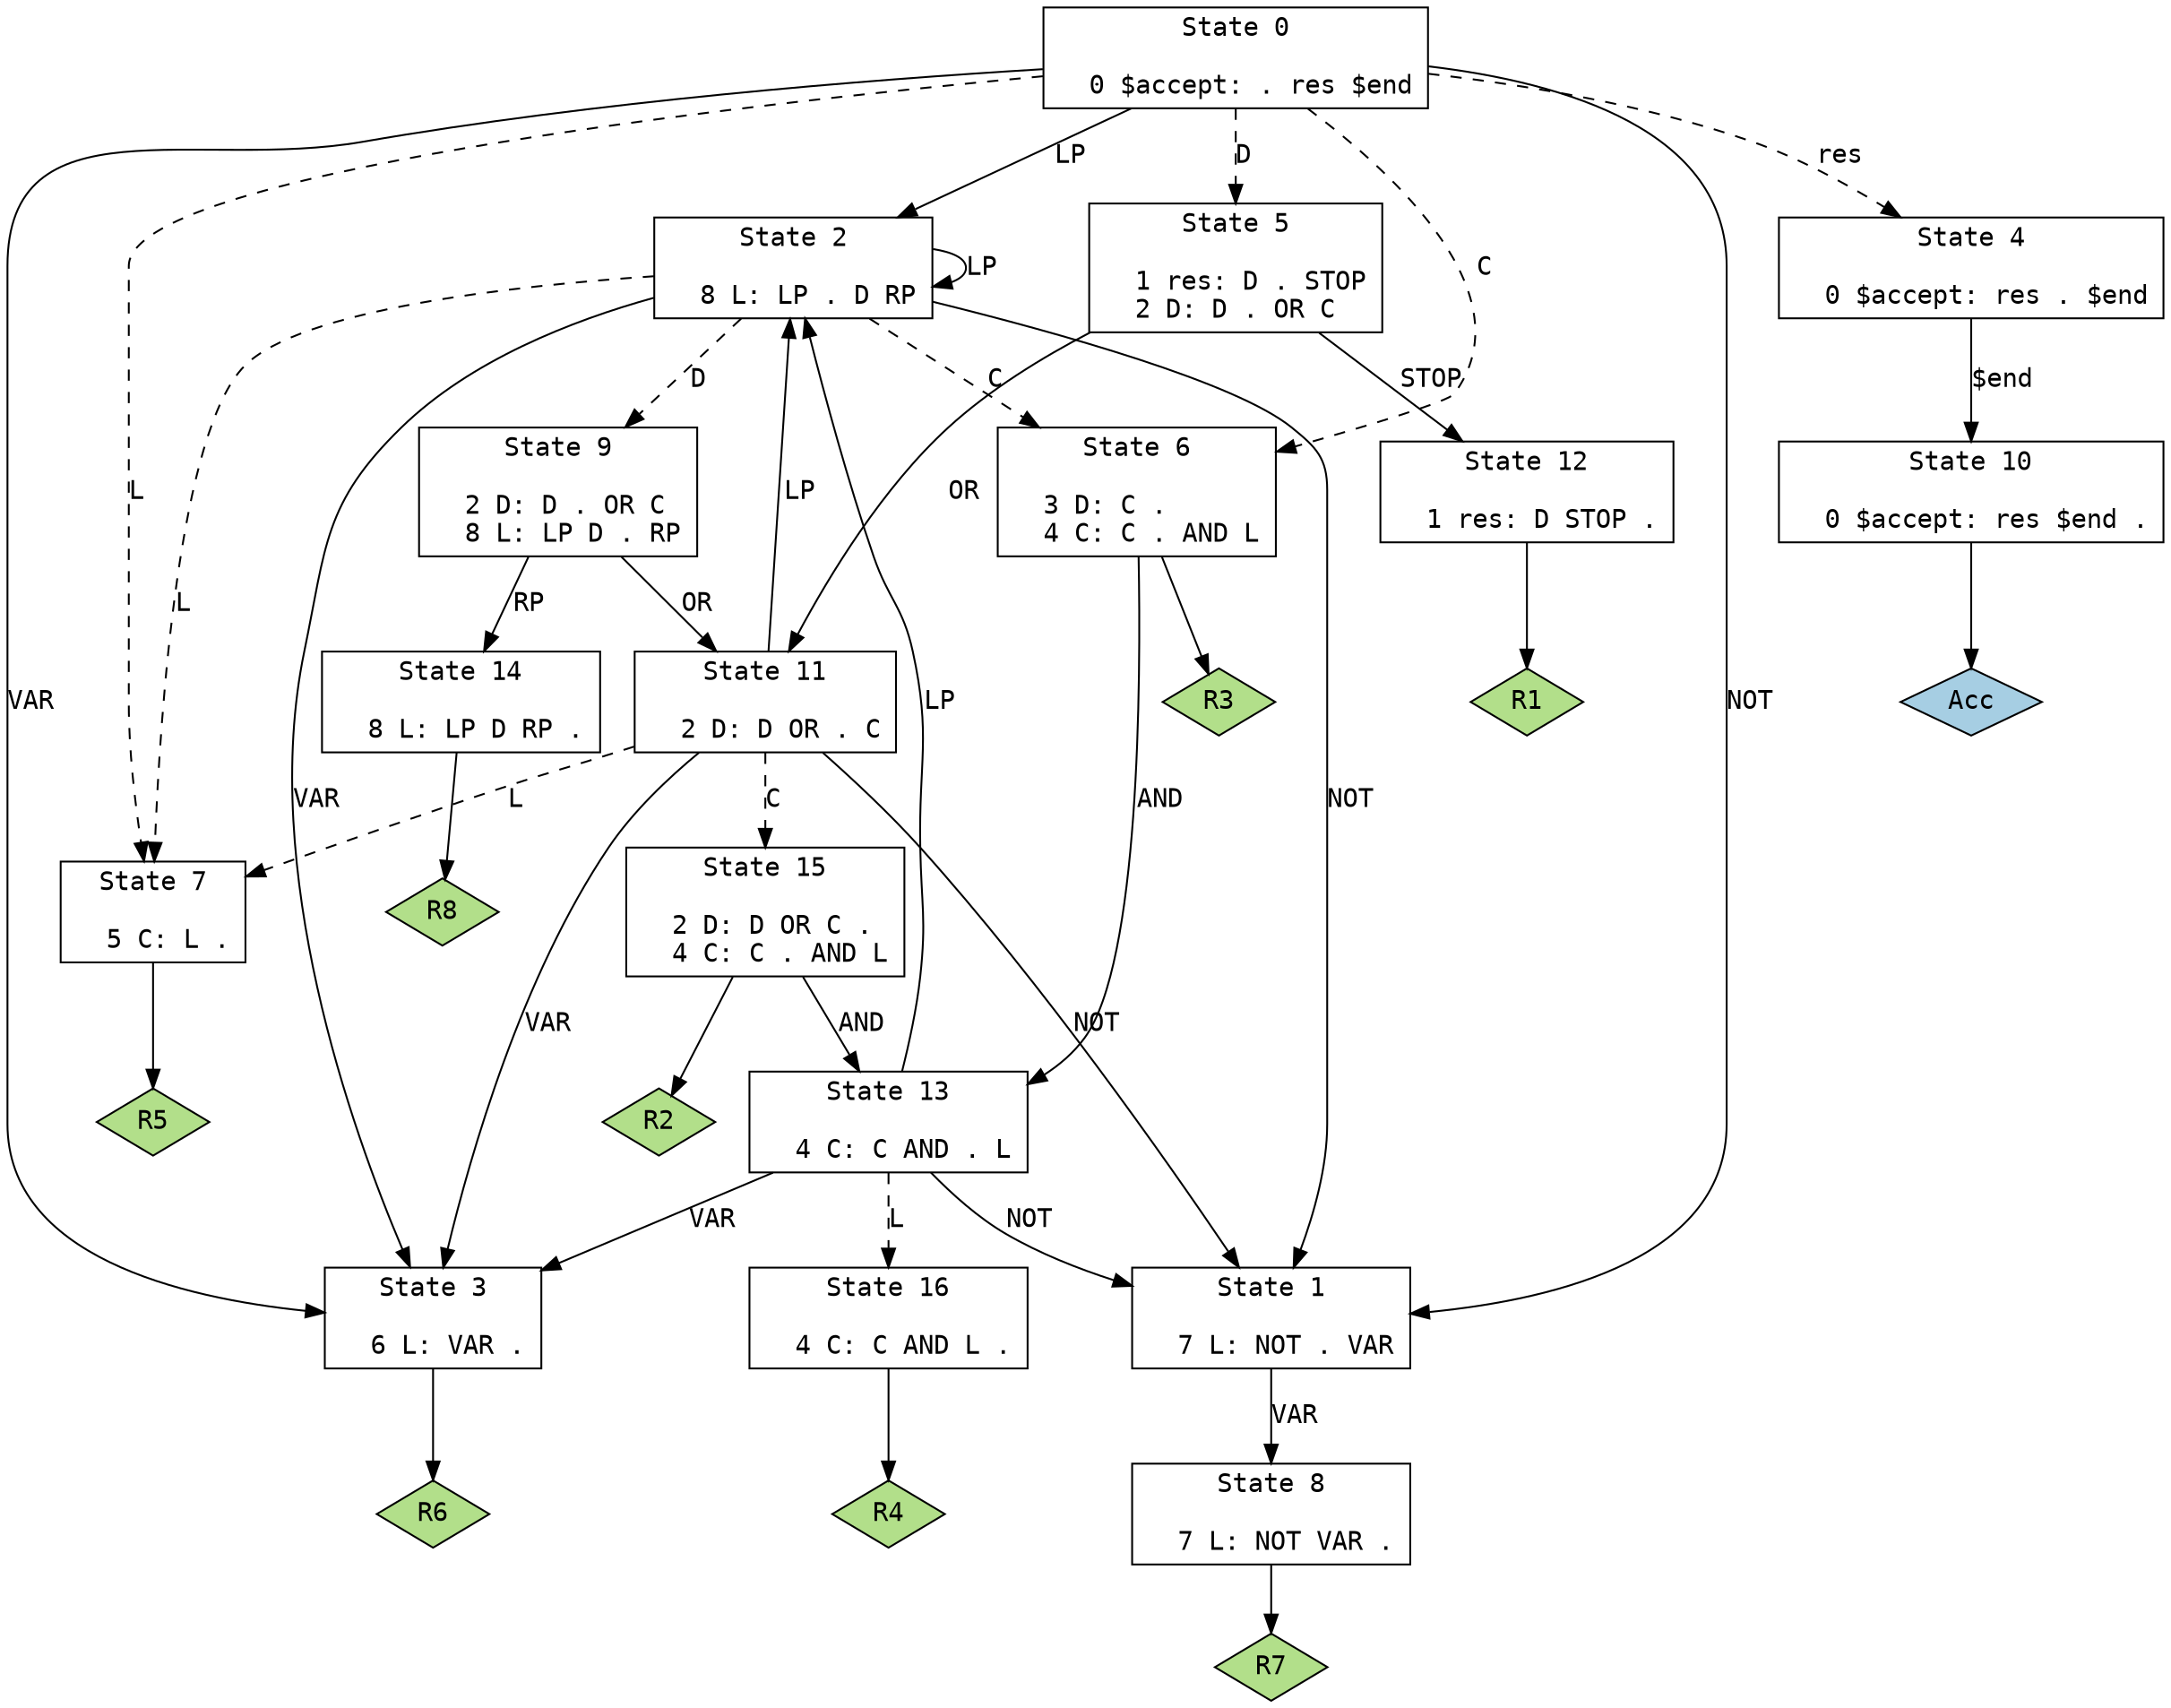 // Generated by GNU Bison 3.0.4.
// Report bugs to <bug-bison@gnu.org>.
// Home page: <http://www.gnu.org/software/bison/>.

digraph "hw.ypp"
{
  node [fontname = courier, shape = box, colorscheme = paired6]
  edge [fontname = courier]

  0 [label="State 0\n\l  0 $accept: . res $end\l"]
  0 -> 1 [style=solid label="NOT"]
  0 -> 2 [style=solid label="LP"]
  0 -> 3 [style=solid label="VAR"]
  0 -> 4 [style=dashed label="res"]
  0 -> 5 [style=dashed label="D"]
  0 -> 6 [style=dashed label="C"]
  0 -> 7 [style=dashed label="L"]
  1 [label="State 1\n\l  7 L: NOT . VAR\l"]
  1 -> 8 [style=solid label="VAR"]
  2 [label="State 2\n\l  8 L: LP . D RP\l"]
  2 -> 1 [style=solid label="NOT"]
  2 -> 2 [style=solid label="LP"]
  2 -> 3 [style=solid label="VAR"]
  2 -> 9 [style=dashed label="D"]
  2 -> 6 [style=dashed label="C"]
  2 -> 7 [style=dashed label="L"]
  3 [label="State 3\n\l  6 L: VAR .\l"]
  3 -> "3R6" [style=solid]
 "3R6" [label="R6", fillcolor=3, shape=diamond, style=filled]
  4 [label="State 4\n\l  0 $accept: res . $end\l"]
  4 -> 10 [style=solid label="$end"]
  5 [label="State 5\n\l  1 res: D . STOP\l  2 D: D . OR C\l"]
  5 -> 11 [style=solid label="OR"]
  5 -> 12 [style=solid label="STOP"]
  6 [label="State 6\n\l  3 D: C .\l  4 C: C . AND L\l"]
  6 -> 13 [style=solid label="AND"]
  6 -> "6R3" [style=solid]
 "6R3" [label="R3", fillcolor=3, shape=diamond, style=filled]
  7 [label="State 7\n\l  5 C: L .\l"]
  7 -> "7R5" [style=solid]
 "7R5" [label="R5", fillcolor=3, shape=diamond, style=filled]
  8 [label="State 8\n\l  7 L: NOT VAR .\l"]
  8 -> "8R7" [style=solid]
 "8R7" [label="R7", fillcolor=3, shape=diamond, style=filled]
  9 [label="State 9\n\l  2 D: D . OR C\l  8 L: LP D . RP\l"]
  9 -> 11 [style=solid label="OR"]
  9 -> 14 [style=solid label="RP"]
  10 [label="State 10\n\l  0 $accept: res $end .\l"]
  10 -> "10R0" [style=solid]
 "10R0" [label="Acc", fillcolor=1, shape=diamond, style=filled]
  11 [label="State 11\n\l  2 D: D OR . C\l"]
  11 -> 1 [style=solid label="NOT"]
  11 -> 2 [style=solid label="LP"]
  11 -> 3 [style=solid label="VAR"]
  11 -> 15 [style=dashed label="C"]
  11 -> 7 [style=dashed label="L"]
  12 [label="State 12\n\l  1 res: D STOP .\l"]
  12 -> "12R1" [style=solid]
 "12R1" [label="R1", fillcolor=3, shape=diamond, style=filled]
  13 [label="State 13\n\l  4 C: C AND . L\l"]
  13 -> 1 [style=solid label="NOT"]
  13 -> 2 [style=solid label="LP"]
  13 -> 3 [style=solid label="VAR"]
  13 -> 16 [style=dashed label="L"]
  14 [label="State 14\n\l  8 L: LP D RP .\l"]
  14 -> "14R8" [style=solid]
 "14R8" [label="R8", fillcolor=3, shape=diamond, style=filled]
  15 [label="State 15\n\l  2 D: D OR C .\l  4 C: C . AND L\l"]
  15 -> 13 [style=solid label="AND"]
  15 -> "15R2" [style=solid]
 "15R2" [label="R2", fillcolor=3, shape=diamond, style=filled]
  16 [label="State 16\n\l  4 C: C AND L .\l"]
  16 -> "16R4" [style=solid]
 "16R4" [label="R4", fillcolor=3, shape=diamond, style=filled]
}
